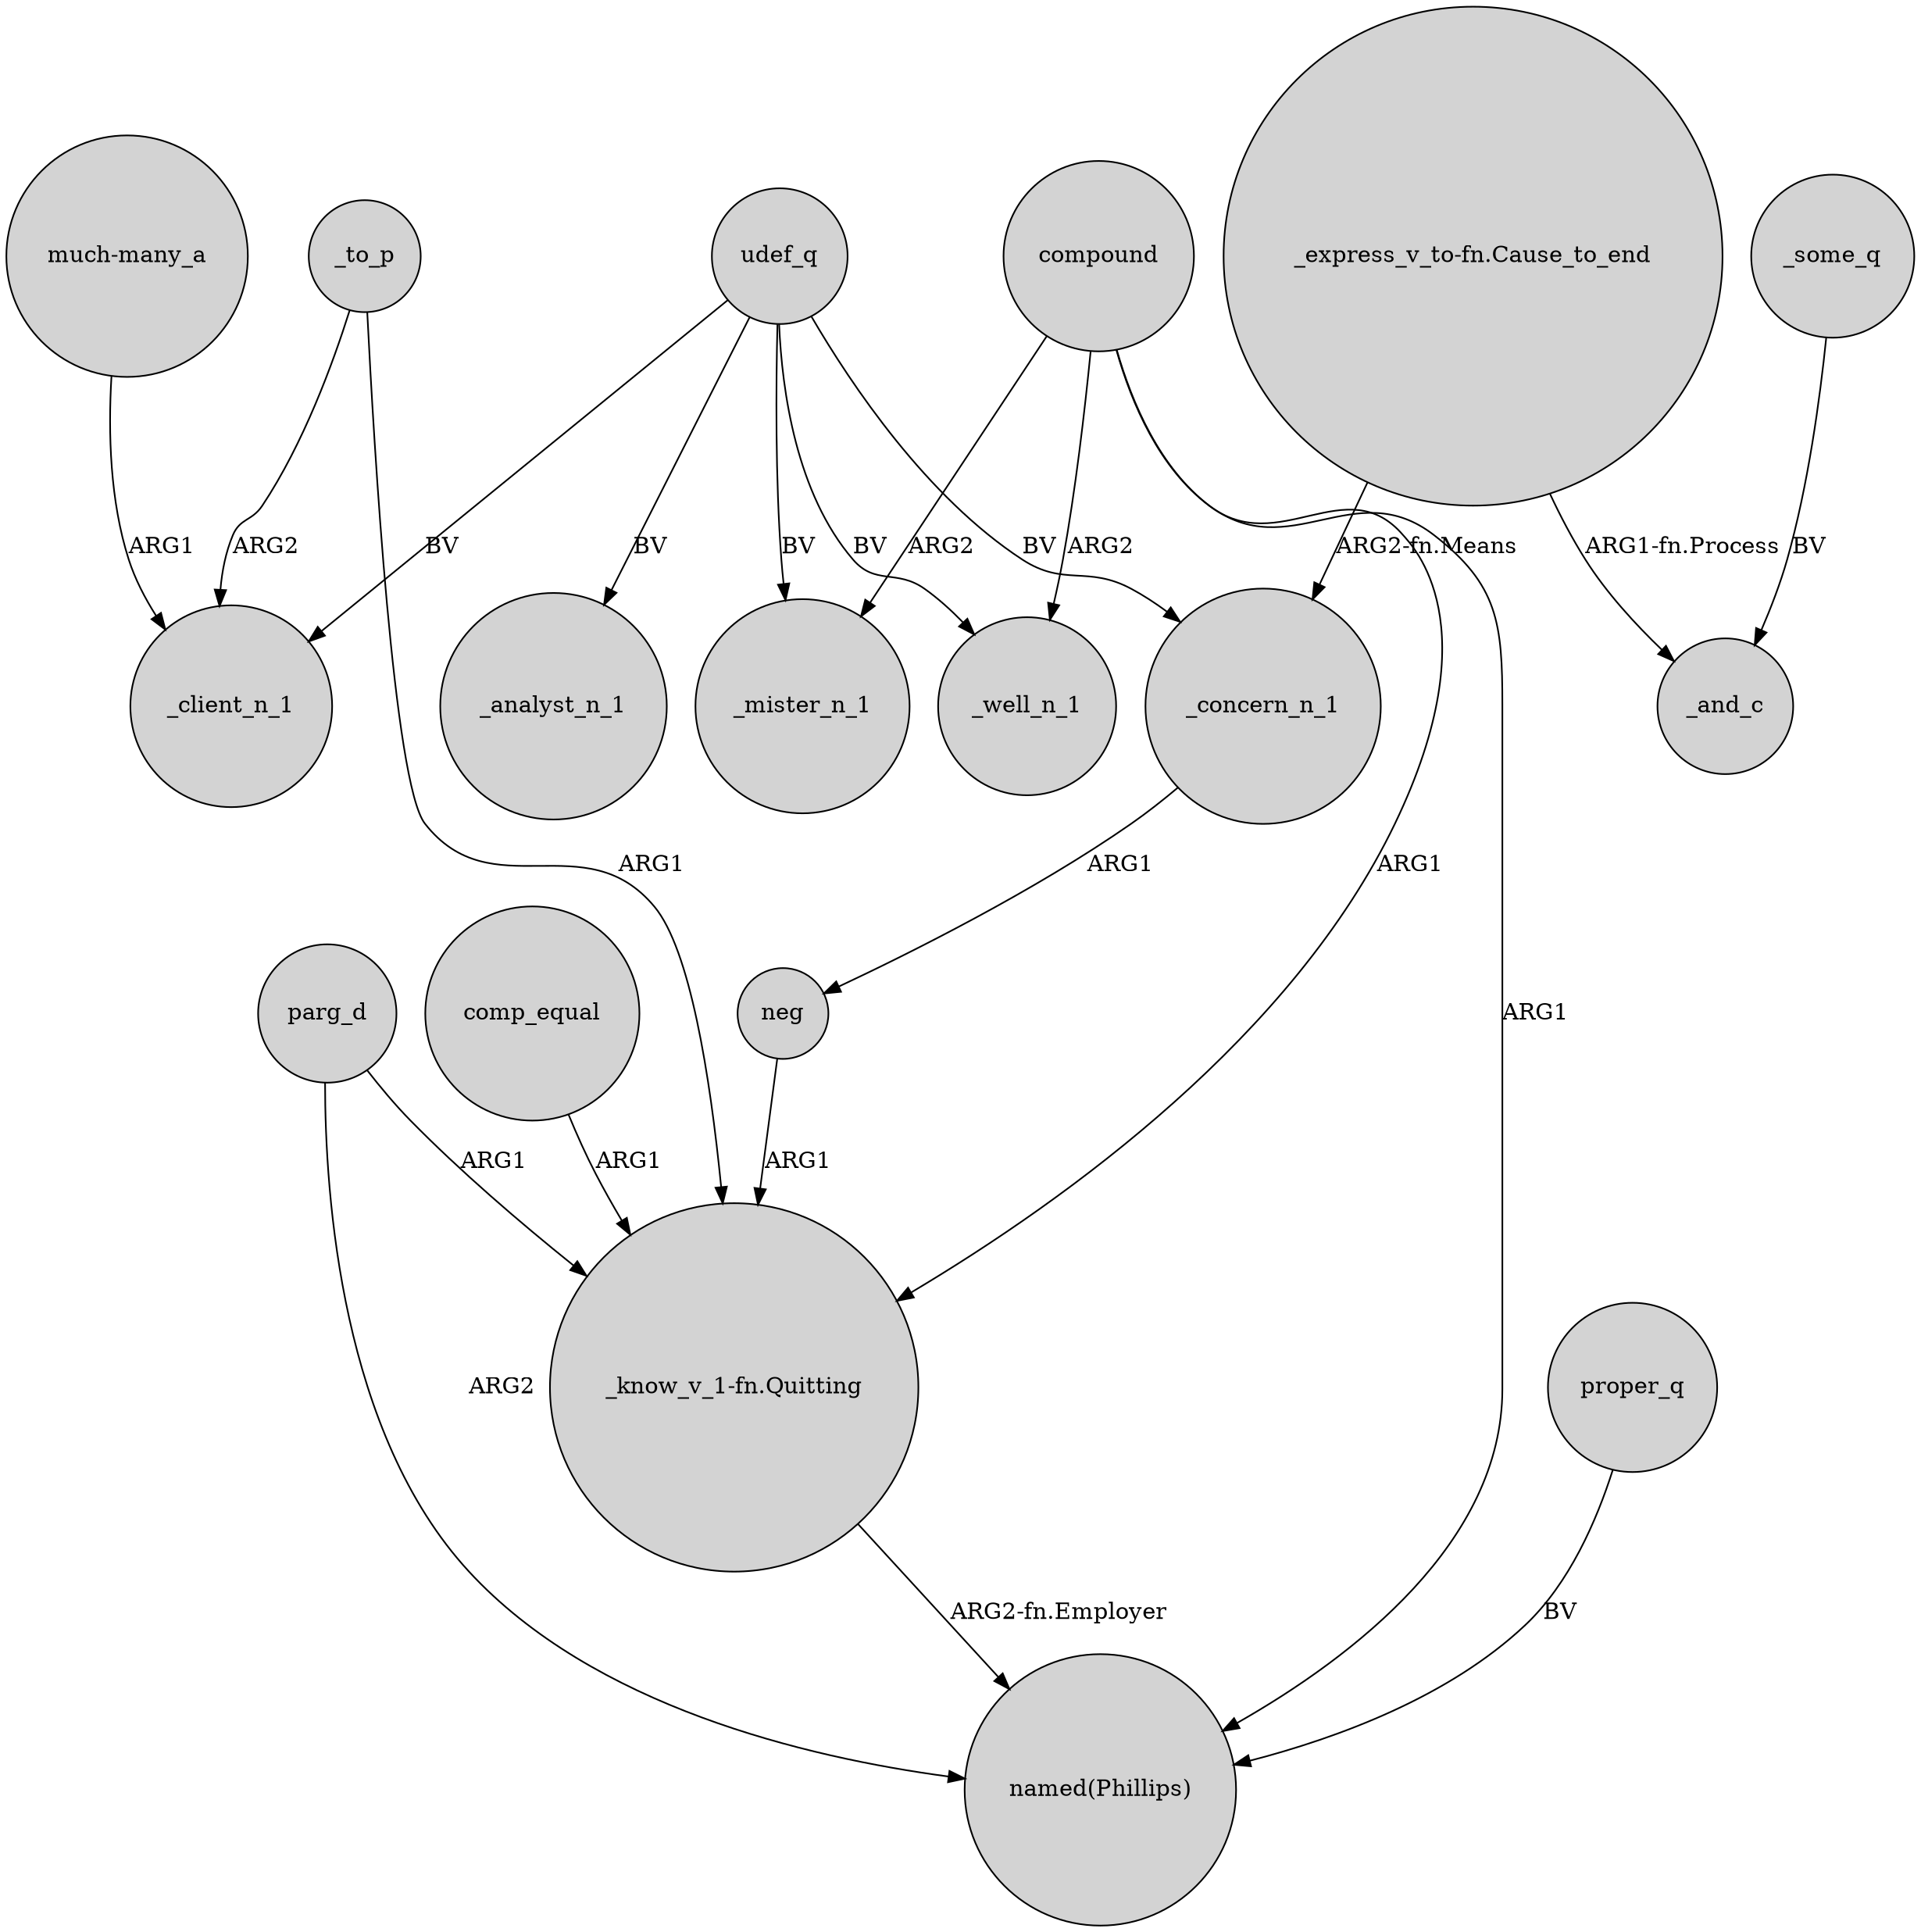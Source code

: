 digraph {
	node [shape=circle style=filled]
	parg_d -> "named(Phillips)" [label=ARG2]
	_to_p -> "_know_v_1-fn.Quitting" [label=ARG1]
	compound -> _mister_n_1 [label=ARG2]
	"_know_v_1-fn.Quitting" -> "named(Phillips)" [label="ARG2-fn.Employer"]
	udef_q -> _analyst_n_1 [label=BV]
	"_express_v_to-fn.Cause_to_end" -> _concern_n_1 [label="ARG2-fn.Means"]
	"_express_v_to-fn.Cause_to_end" -> _and_c [label="ARG1-fn.Process"]
	comp_equal -> "_know_v_1-fn.Quitting" [label=ARG1]
	udef_q -> _mister_n_1 [label=BV]
	compound -> "named(Phillips)" [label=ARG1]
	proper_q -> "named(Phillips)" [label=BV]
	compound -> _well_n_1 [label=ARG2]
	_to_p -> _client_n_1 [label=ARG2]
	compound -> "_know_v_1-fn.Quitting" [label=ARG1]
	parg_d -> "_know_v_1-fn.Quitting" [label=ARG1]
	"much-many_a" -> _client_n_1 [label=ARG1]
	udef_q -> _well_n_1 [label=BV]
	udef_q -> _concern_n_1 [label=BV]
	udef_q -> _client_n_1 [label=BV]
	_concern_n_1 -> neg [label=ARG1]
	neg -> "_know_v_1-fn.Quitting" [label=ARG1]
	_some_q -> _and_c [label=BV]
}

